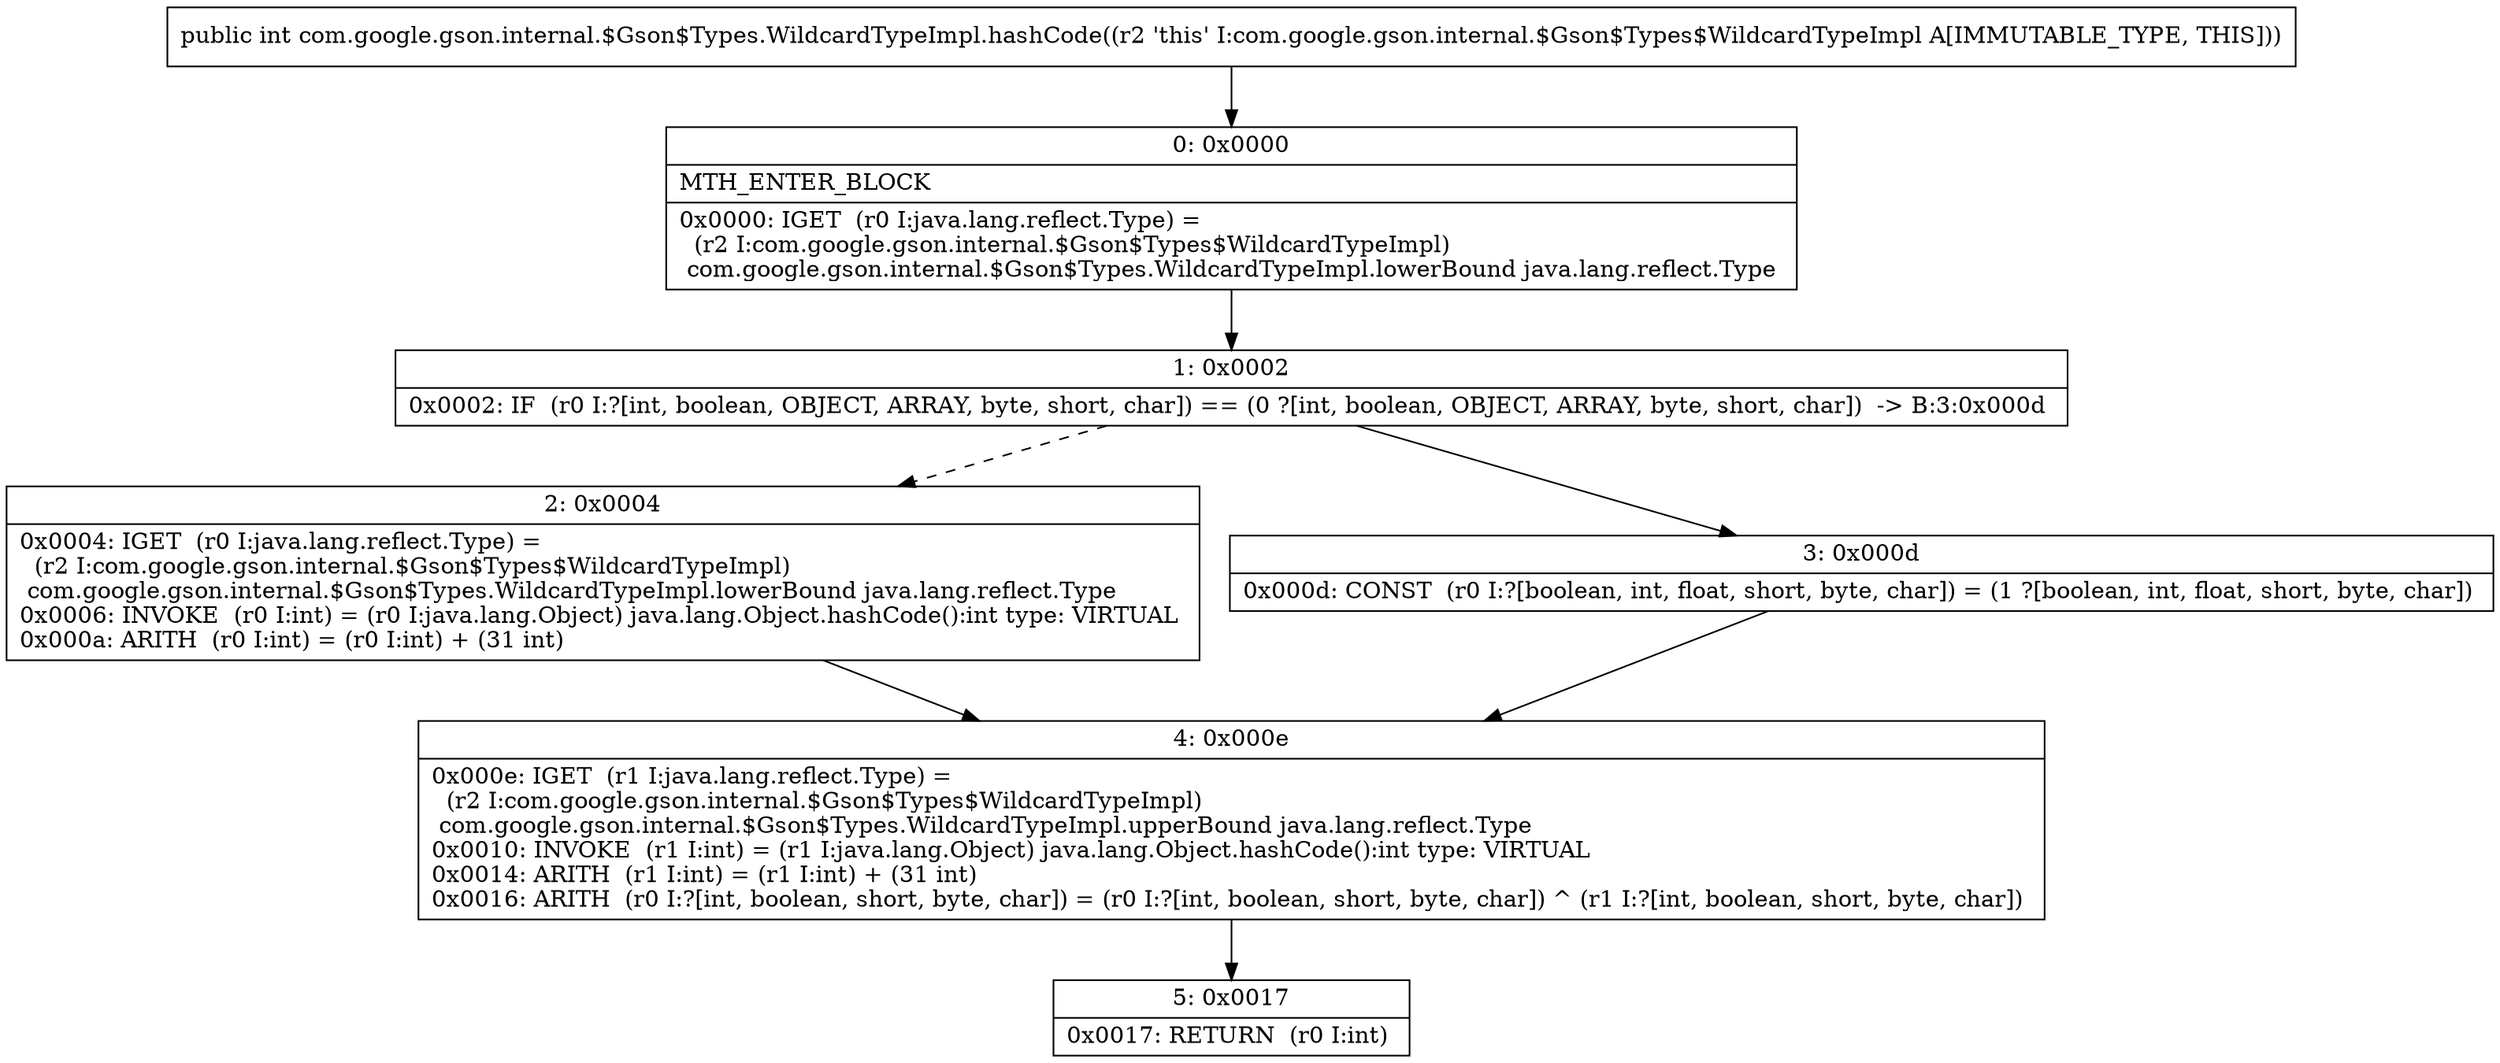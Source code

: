 digraph "CFG forcom.google.gson.internal.$Gson$Types.WildcardTypeImpl.hashCode()I" {
Node_0 [shape=record,label="{0\:\ 0x0000|MTH_ENTER_BLOCK\l|0x0000: IGET  (r0 I:java.lang.reflect.Type) = \l  (r2 I:com.google.gson.internal.$Gson$Types$WildcardTypeImpl)\l com.google.gson.internal.$Gson$Types.WildcardTypeImpl.lowerBound java.lang.reflect.Type \l}"];
Node_1 [shape=record,label="{1\:\ 0x0002|0x0002: IF  (r0 I:?[int, boolean, OBJECT, ARRAY, byte, short, char]) == (0 ?[int, boolean, OBJECT, ARRAY, byte, short, char])  \-\> B:3:0x000d \l}"];
Node_2 [shape=record,label="{2\:\ 0x0004|0x0004: IGET  (r0 I:java.lang.reflect.Type) = \l  (r2 I:com.google.gson.internal.$Gson$Types$WildcardTypeImpl)\l com.google.gson.internal.$Gson$Types.WildcardTypeImpl.lowerBound java.lang.reflect.Type \l0x0006: INVOKE  (r0 I:int) = (r0 I:java.lang.Object) java.lang.Object.hashCode():int type: VIRTUAL \l0x000a: ARITH  (r0 I:int) = (r0 I:int) + (31 int) \l}"];
Node_3 [shape=record,label="{3\:\ 0x000d|0x000d: CONST  (r0 I:?[boolean, int, float, short, byte, char]) = (1 ?[boolean, int, float, short, byte, char]) \l}"];
Node_4 [shape=record,label="{4\:\ 0x000e|0x000e: IGET  (r1 I:java.lang.reflect.Type) = \l  (r2 I:com.google.gson.internal.$Gson$Types$WildcardTypeImpl)\l com.google.gson.internal.$Gson$Types.WildcardTypeImpl.upperBound java.lang.reflect.Type \l0x0010: INVOKE  (r1 I:int) = (r1 I:java.lang.Object) java.lang.Object.hashCode():int type: VIRTUAL \l0x0014: ARITH  (r1 I:int) = (r1 I:int) + (31 int) \l0x0016: ARITH  (r0 I:?[int, boolean, short, byte, char]) = (r0 I:?[int, boolean, short, byte, char]) ^ (r1 I:?[int, boolean, short, byte, char]) \l}"];
Node_5 [shape=record,label="{5\:\ 0x0017|0x0017: RETURN  (r0 I:int) \l}"];
MethodNode[shape=record,label="{public int com.google.gson.internal.$Gson$Types.WildcardTypeImpl.hashCode((r2 'this' I:com.google.gson.internal.$Gson$Types$WildcardTypeImpl A[IMMUTABLE_TYPE, THIS])) }"];
MethodNode -> Node_0;
Node_0 -> Node_1;
Node_1 -> Node_2[style=dashed];
Node_1 -> Node_3;
Node_2 -> Node_4;
Node_3 -> Node_4;
Node_4 -> Node_5;
}

